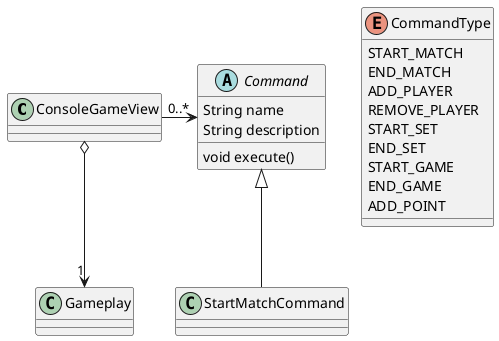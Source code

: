 @startuml tennis_gameplay

class ConsoleGameView{}
abstract class Command {
    String name
    String description
    void execute()
}
enum CommandType {
    START_MATCH
    END_MATCH
    ADD_PLAYER
    REMOVE_PLAYER
    START_SET
    END_SET
    START_GAME
    END_GAME
    ADD_POINT
}

ConsoleGameView o--> "1" Gameplay
ConsoleGameView -> "0..*" Command
Command <|-- StartMatchCommand

@enduml